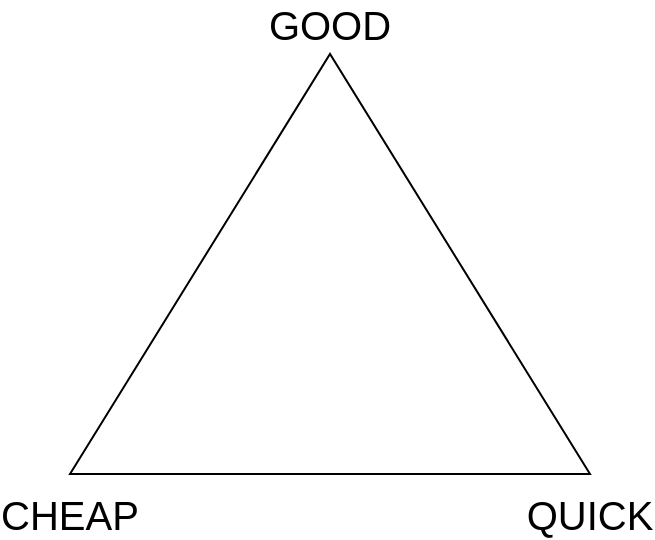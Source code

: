 <mxfile version="10.8.4" type="device"><diagram id="VcRjTwkFX2QhMQLyU0iv" name="Page-1"><mxGraphModel dx="1078" dy="832" grid="1" gridSize="10" guides="1" tooltips="1" connect="1" arrows="1" fold="1" page="1" pageScale="1" pageWidth="1169" pageHeight="827" math="0" shadow="0"><root><mxCell id="0"/><mxCell id="1" parent="0"/><mxCell id="oO3EWxG-yXxSzSTDTxKd-1" value="" style="triangle;whiteSpace=wrap;html=1;rotation=-90;" vertex="1" parent="1"><mxGeometry x="135" y="35" width="210" height="260" as="geometry"/></mxCell><mxCell id="oO3EWxG-yXxSzSTDTxKd-2" value="CHEAP" style="text;html=1;strokeColor=none;fillColor=none;align=center;verticalAlign=middle;whiteSpace=wrap;rounded=0;fontSize=20;" vertex="1" parent="1"><mxGeometry x="90" y="280" width="40" height="20" as="geometry"/></mxCell><mxCell id="oO3EWxG-yXxSzSTDTxKd-3" value="QUICK" style="text;html=1;strokeColor=none;fillColor=none;align=center;verticalAlign=middle;whiteSpace=wrap;rounded=0;fontSize=20;" vertex="1" parent="1"><mxGeometry x="350" y="280" width="40" height="20" as="geometry"/></mxCell><mxCell id="oO3EWxG-yXxSzSTDTxKd-4" value="GOOD" style="text;html=1;strokeColor=none;fillColor=none;align=center;verticalAlign=middle;whiteSpace=wrap;rounded=0;fontSize=20;" vertex="1" parent="1"><mxGeometry x="220" y="35" width="40" height="20" as="geometry"/></mxCell></root></mxGraphModel></diagram><diagram id="xl6moCPHChNTR24AbJ4W" name="Page-2"><mxGraphModel dx="1078" dy="832" grid="1" gridSize="10" guides="1" tooltips="1" connect="1" arrows="1" fold="1" page="1" pageScale="1" pageWidth="1169" pageHeight="827" math="0" shadow="0"><root><mxCell id="wPj4GSMLdCAUgv0TlbWs-0"/><mxCell id="wPj4GSMLdCAUgv0TlbWs-1" parent="wPj4GSMLdCAUgv0TlbWs-0"/><mxCell id="wPj4GSMLdCAUgv0TlbWs-2" value="Quick" style="ellipse;whiteSpace=wrap;html=1;fontSize=20;rotation=-55;fillColor=#e1d5e7;strokeColor=#9673a6;opacity=60;" vertex="1" parent="wPj4GSMLdCAUgv0TlbWs-1"><mxGeometry x="100" y="130" width="210" height="80" as="geometry"/></mxCell><mxCell id="wPj4GSMLdCAUgv0TlbWs-3" value="Funtional" style="ellipse;whiteSpace=wrap;html=1;fontSize=20;rotation=55;fillColor=#dae8fc;strokeColor=#6c8ebf;opacity=60;" vertex="1" parent="wPj4GSMLdCAUgv0TlbWs-1"><mxGeometry x="200" y="130" width="210" height="80" as="geometry"/></mxCell><mxCell id="wPj4GSMLdCAUgv0TlbWs-4" value="Cheap" style="ellipse;whiteSpace=wrap;html=1;fontSize=20;rotation=0;fillColor=#d5e8d4;strokeColor=#82b366;opacity=60;" vertex="1" parent="wPj4GSMLdCAUgv0TlbWs-1"><mxGeometry x="150" y="210" width="210" height="80" as="geometry"/></mxCell></root></mxGraphModel></diagram></mxfile>